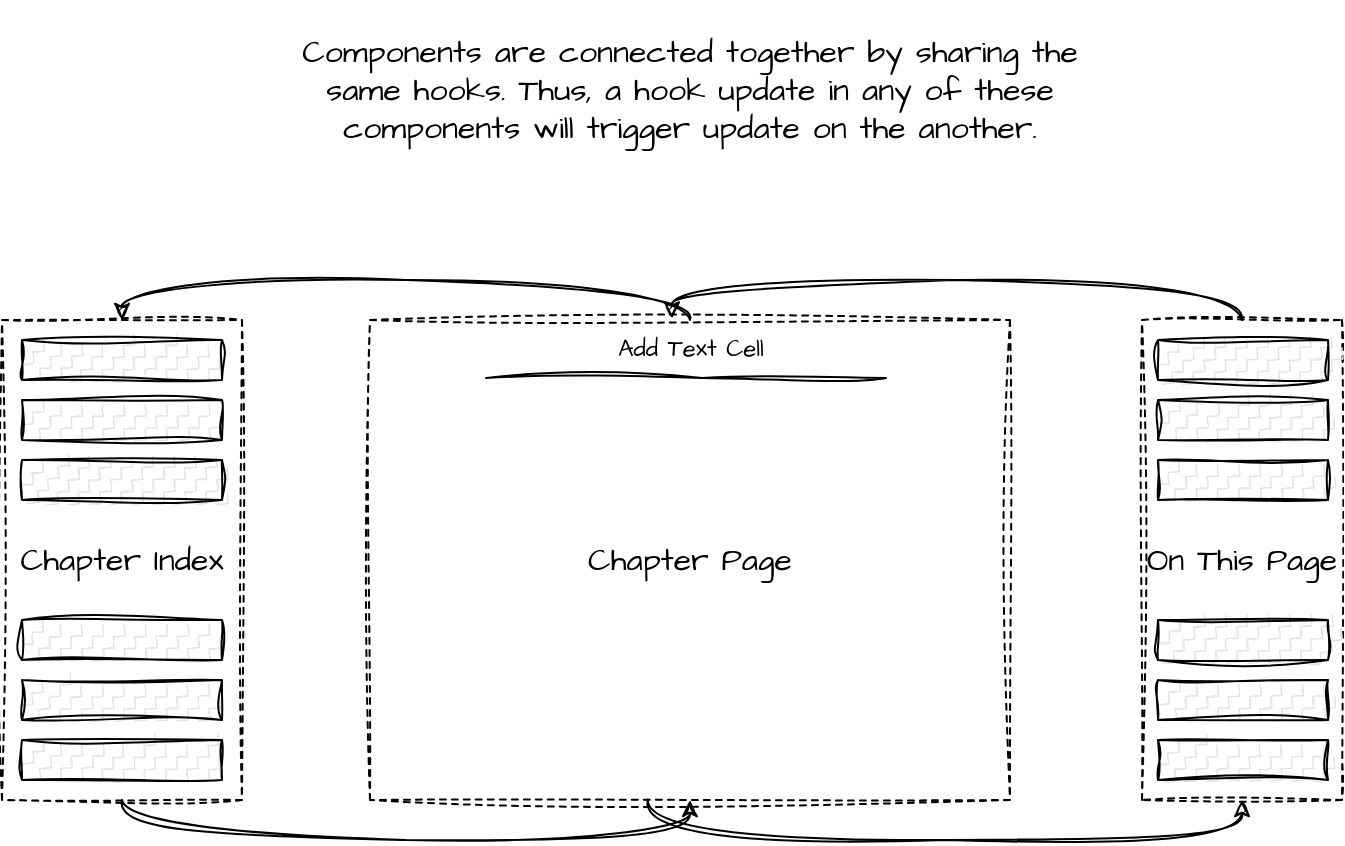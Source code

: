<mxfile version="21.6.1" type="device" pages="3">
  <diagram name="Book" id="mNOesNp9m2HxlZpdBSvS">
    <mxGraphModel dx="909" dy="552" grid="1" gridSize="10" guides="1" tooltips="1" connect="1" arrows="1" fold="1" page="1" pageScale="1" pageWidth="827" pageHeight="1169" math="0" shadow="0">
      <root>
        <mxCell id="0" />
        <mxCell id="1" parent="0" />
        <mxCell id="edm1YXmaaJcZn4ZgtYHZ-7" style="edgeStyle=orthogonalEdgeStyle;orthogonalLoop=1;jettySize=auto;html=1;exitX=0.5;exitY=1;exitDx=0;exitDy=0;entryX=0.5;entryY=1;entryDx=0;entryDy=0;curved=1;sketch=1;curveFitting=1;jiggle=2;rounded=0;fontFamily=Architects Daughter;fontSource=https%3A%2F%2Ffonts.googleapis.com%2Fcss%3Ffamily%3DArchitects%2BDaughter;" parent="1" source="Hc0-UtIX5wwCF7WT8AfO-1" target="Hc0-UtIX5wwCF7WT8AfO-3" edge="1">
          <mxGeometry relative="1" as="geometry" />
        </mxCell>
        <UserObject label="Chapter Index" link="data:page/id,ZhRU6m7lLsBDf3CTKnqZ" id="Hc0-UtIX5wwCF7WT8AfO-1">
          <mxCell style="rounded=0;whiteSpace=wrap;html=1;fillColor=none;dashed=1;fontSize=16;fontFamily=Architects Daughter;sketch=1;curveFitting=1;jiggle=2;fontSource=https%3A%2F%2Ffonts.googleapis.com%2Fcss%3Ffamily%3DArchitects%2BDaughter;" parent="1" vertex="1">
            <mxGeometry x="79" y="535" width="120" height="240" as="geometry" />
          </mxCell>
        </UserObject>
        <mxCell id="edm1YXmaaJcZn4ZgtYHZ-6" style="edgeStyle=orthogonalEdgeStyle;orthogonalLoop=1;jettySize=auto;html=1;exitX=0.5;exitY=0;exitDx=0;exitDy=0;entryX=0.5;entryY=0;entryDx=0;entryDy=0;curved=1;sketch=1;curveFitting=1;jiggle=2;rounded=0;fontFamily=Architects Daughter;fontSource=https%3A%2F%2Ffonts.googleapis.com%2Fcss%3Ffamily%3DArchitects%2BDaughter;" parent="1" source="Hc0-UtIX5wwCF7WT8AfO-3" target="Hc0-UtIX5wwCF7WT8AfO-1" edge="1">
          <mxGeometry relative="1" as="geometry" />
        </mxCell>
        <mxCell id="edm1YXmaaJcZn4ZgtYHZ-8" style="edgeStyle=orthogonalEdgeStyle;orthogonalLoop=1;jettySize=auto;html=1;exitX=0.434;exitY=0.999;exitDx=0;exitDy=0;entryX=0.5;entryY=1;entryDx=0;entryDy=0;curved=1;exitPerimeter=0;sketch=1;curveFitting=1;jiggle=2;rounded=0;fontFamily=Architects Daughter;fontSource=https%3A%2F%2Ffonts.googleapis.com%2Fcss%3Ffamily%3DArchitects%2BDaughter;" parent="1" source="Hc0-UtIX5wwCF7WT8AfO-3" target="Hc0-UtIX5wwCF7WT8AfO-4" edge="1">
          <mxGeometry relative="1" as="geometry" />
        </mxCell>
        <mxCell id="Hc0-UtIX5wwCF7WT8AfO-3" value="Chapter Page" style="rounded=0;whiteSpace=wrap;html=1;fillColor=none;dashed=1;fontSize=16;fontFamily=Architects Daughter;sketch=1;curveFitting=1;jiggle=2;fontSource=https%3A%2F%2Ffonts.googleapis.com%2Fcss%3Ffamily%3DArchitects%2BDaughter;" parent="1" vertex="1">
          <mxGeometry x="263" y="535" width="320" height="240" as="geometry" />
        </mxCell>
        <mxCell id="edm1YXmaaJcZn4ZgtYHZ-3" style="edgeStyle=orthogonalEdgeStyle;orthogonalLoop=1;jettySize=auto;html=1;exitX=0.5;exitY=0;exitDx=0;exitDy=0;entryX=0.472;entryY=-0.003;entryDx=0;entryDy=0;entryPerimeter=0;curved=1;sketch=1;curveFitting=1;jiggle=2;rounded=0;fontFamily=Architects Daughter;fontSource=https%3A%2F%2Ffonts.googleapis.com%2Fcss%3Ffamily%3DArchitects%2BDaughter;" parent="1" source="Hc0-UtIX5wwCF7WT8AfO-4" target="Hc0-UtIX5wwCF7WT8AfO-3" edge="1">
          <mxGeometry relative="1" as="geometry" />
        </mxCell>
        <mxCell id="Hc0-UtIX5wwCF7WT8AfO-4" value="On This Page" style="rounded=0;whiteSpace=wrap;html=1;fillColor=none;dashed=1;fontSize=16;fontFamily=Architects Daughter;sketch=1;curveFitting=1;jiggle=2;fontSource=https%3A%2F%2Ffonts.googleapis.com%2Fcss%3Ffamily%3DArchitects%2BDaughter;" parent="1" vertex="1">
          <mxGeometry x="649" y="535" width="100" height="240" as="geometry" />
        </mxCell>
        <mxCell id="Hc0-UtIX5wwCF7WT8AfO-5" value="" style="rounded=0;whiteSpace=wrap;html=1;fillStyle=zigzag-line;fillColor=#E3E3E3;sketch=1;curveFitting=1;jiggle=2;fontFamily=Architects Daughter;fontSource=https%3A%2F%2Ffonts.googleapis.com%2Fcss%3Ffamily%3DArchitects%2BDaughter;" parent="1" vertex="1">
          <mxGeometry x="89" y="545" width="100" height="20" as="geometry" />
        </mxCell>
        <mxCell id="Hc0-UtIX5wwCF7WT8AfO-6" value="" style="rounded=0;whiteSpace=wrap;html=1;fillStyle=zigzag-line;fillColor=#E3E3E3;sketch=1;curveFitting=1;jiggle=2;fontFamily=Architects Daughter;fontSource=https%3A%2F%2Ffonts.googleapis.com%2Fcss%3Ffamily%3DArchitects%2BDaughter;" parent="1" vertex="1">
          <mxGeometry x="89" y="575" width="100" height="20" as="geometry" />
        </mxCell>
        <mxCell id="Hc0-UtIX5wwCF7WT8AfO-7" value="" style="rounded=0;whiteSpace=wrap;html=1;fillStyle=zigzag-line;fillColor=#E3E3E3;sketch=1;curveFitting=1;jiggle=2;fontFamily=Architects Daughter;fontSource=https%3A%2F%2Ffonts.googleapis.com%2Fcss%3Ffamily%3DArchitects%2BDaughter;" parent="1" vertex="1">
          <mxGeometry x="89" y="605" width="100" height="20" as="geometry" />
        </mxCell>
        <mxCell id="Hc0-UtIX5wwCF7WT8AfO-8" value="" style="rounded=0;whiteSpace=wrap;html=1;fillStyle=zigzag-line;fillColor=#E3E3E3;sketch=1;curveFitting=1;jiggle=2;fontFamily=Architects Daughter;fontSource=https%3A%2F%2Ffonts.googleapis.com%2Fcss%3Ffamily%3DArchitects%2BDaughter;" parent="1" vertex="1">
          <mxGeometry x="89" y="685" width="100" height="20" as="geometry" />
        </mxCell>
        <mxCell id="Hc0-UtIX5wwCF7WT8AfO-9" value="" style="rounded=0;whiteSpace=wrap;html=1;fillStyle=zigzag-line;fillColor=#E3E3E3;sketch=1;curveFitting=1;jiggle=2;fontFamily=Architects Daughter;fontSource=https%3A%2F%2Ffonts.googleapis.com%2Fcss%3Ffamily%3DArchitects%2BDaughter;" parent="1" vertex="1">
          <mxGeometry x="89" y="715" width="100" height="20" as="geometry" />
        </mxCell>
        <mxCell id="Hc0-UtIX5wwCF7WT8AfO-10" value="" style="rounded=0;whiteSpace=wrap;html=1;fillStyle=zigzag-line;fillColor=#E3E3E3;sketch=1;curveFitting=1;jiggle=2;fontFamily=Architects Daughter;fontSource=https%3A%2F%2Ffonts.googleapis.com%2Fcss%3Ffamily%3DArchitects%2BDaughter;" parent="1" vertex="1">
          <mxGeometry x="89" y="745" width="100" height="20" as="geometry" />
        </mxCell>
        <mxCell id="Hc0-UtIX5wwCF7WT8AfO-11" value="" style="rounded=0;whiteSpace=wrap;html=1;fillStyle=zigzag-line;fillColor=#E3E3E3;sketch=1;curveFitting=1;jiggle=2;fontFamily=Architects Daughter;fontSource=https%3A%2F%2Ffonts.googleapis.com%2Fcss%3Ffamily%3DArchitects%2BDaughter;" parent="1" vertex="1">
          <mxGeometry x="657" y="545" width="85" height="20" as="geometry" />
        </mxCell>
        <mxCell id="Hc0-UtIX5wwCF7WT8AfO-12" value="" style="rounded=0;whiteSpace=wrap;html=1;fillStyle=zigzag-line;fillColor=#E3E3E3;sketch=1;curveFitting=1;jiggle=2;fontFamily=Architects Daughter;fontSource=https%3A%2F%2Ffonts.googleapis.com%2Fcss%3Ffamily%3DArchitects%2BDaughter;" parent="1" vertex="1">
          <mxGeometry x="657" y="575" width="85" height="20" as="geometry" />
        </mxCell>
        <mxCell id="Hc0-UtIX5wwCF7WT8AfO-13" value="" style="rounded=0;whiteSpace=wrap;html=1;fillStyle=zigzag-line;fillColor=#E3E3E3;sketch=1;curveFitting=1;jiggle=2;fontFamily=Architects Daughter;fontSource=https%3A%2F%2Ffonts.googleapis.com%2Fcss%3Ffamily%3DArchitects%2BDaughter;" parent="1" vertex="1">
          <mxGeometry x="657" y="605" width="85" height="20" as="geometry" />
        </mxCell>
        <mxCell id="Hc0-UtIX5wwCF7WT8AfO-14" value="" style="rounded=0;whiteSpace=wrap;html=1;fillStyle=zigzag-line;fillColor=#E3E3E3;sketch=1;curveFitting=1;jiggle=2;fontFamily=Architects Daughter;fontSource=https%3A%2F%2Ffonts.googleapis.com%2Fcss%3Ffamily%3DArchitects%2BDaughter;" parent="1" vertex="1">
          <mxGeometry x="657" y="685" width="85" height="20" as="geometry" />
        </mxCell>
        <mxCell id="Hc0-UtIX5wwCF7WT8AfO-15" value="" style="rounded=0;whiteSpace=wrap;html=1;fillStyle=zigzag-line;fillColor=#E3E3E3;sketch=1;curveFitting=1;jiggle=2;fontFamily=Architects Daughter;fontSource=https%3A%2F%2Ffonts.googleapis.com%2Fcss%3Ffamily%3DArchitects%2BDaughter;" parent="1" vertex="1">
          <mxGeometry x="657" y="715" width="85" height="20" as="geometry" />
        </mxCell>
        <mxCell id="Hc0-UtIX5wwCF7WT8AfO-16" value="" style="rounded=0;whiteSpace=wrap;html=1;fillStyle=zigzag-line;fillColor=#E3E3E3;sketch=1;curveFitting=1;jiggle=2;fontFamily=Architects Daughter;fontSource=https%3A%2F%2Ffonts.googleapis.com%2Fcss%3Ffamily%3DArchitects%2BDaughter;" parent="1" vertex="1">
          <mxGeometry x="657" y="745" width="85" height="20" as="geometry" />
        </mxCell>
        <mxCell id="Hc0-UtIX5wwCF7WT8AfO-17" value="" style="endArrow=none;html=1;rounded=0;sketch=1;curveFitting=1;jiggle=2;fontFamily=Architects Daughter;fontSource=https%3A%2F%2Ffonts.googleapis.com%2Fcss%3Ffamily%3DArchitects%2BDaughter;" parent="1" edge="1">
          <mxGeometry width="50" height="50" relative="1" as="geometry">
            <mxPoint x="321" y="564" as="sourcePoint" />
            <mxPoint x="521" y="564" as="targetPoint" />
            <Array as="points">
              <mxPoint x="429" y="564" />
            </Array>
          </mxGeometry>
        </mxCell>
        <mxCell id="Hc0-UtIX5wwCF7WT8AfO-18" value="Add Text Cell" style="text;html=1;strokeColor=none;fillColor=none;align=center;verticalAlign=middle;whiteSpace=wrap;rounded=0;sketch=1;curveFitting=1;jiggle=2;fontFamily=Architects Daughter;fontSource=https%3A%2F%2Ffonts.googleapis.com%2Fcss%3Ffamily%3DArchitects%2BDaughter;" parent="1" vertex="1">
          <mxGeometry x="374.75" y="540" width="96.5" height="20" as="geometry" />
        </mxCell>
        <mxCell id="edm1YXmaaJcZn4ZgtYHZ-9" value="Components are connected together by sharing the same hooks. Thus, a hook update in any of these components will trigger update on the another." style="text;html=1;strokeColor=none;fillColor=none;align=center;verticalAlign=middle;whiteSpace=wrap;rounded=0;fontFamily=Architects Daughter;fontSize=16;sketch=1;curveFitting=1;jiggle=2;fontSource=https%3A%2F%2Ffonts.googleapis.com%2Fcss%3Ffamily%3DArchitects%2BDaughter;" parent="1" vertex="1">
          <mxGeometry x="221" y="375" width="404" height="90" as="geometry" />
        </mxCell>
      </root>
    </mxGraphModel>
  </diagram>
  <diagram id="ZhRU6m7lLsBDf3CTKnqZ" name="Chapter Index">
    <mxGraphModel dx="1736" dy="552" grid="1" gridSize="10" guides="1" tooltips="1" connect="1" arrows="1" fold="1" page="1" pageScale="1" pageWidth="827" pageHeight="1169" math="0" shadow="0">
      <root>
        <mxCell id="0" />
        <mxCell id="1" parent="0" />
        <mxCell id="m4hWZf4lyxqrfkeCmAdm-2" value="" style="rounded=0;whiteSpace=wrap;html=1;fillColor=none;sketch=1;curveFitting=1;jiggle=2;fontFamily=Architects Daughter;fontSource=https%3A%2F%2Ffonts.googleapis.com%2Fcss%3Ffamily%3DArchitects%2BDaughter;" parent="1" vertex="1">
          <mxGeometry x="390" y="533" width="170" height="270" as="geometry" />
        </mxCell>
        <mxCell id="-UicyzvTCblBEDg5Xxpw-1" value="" style="rounded=0;whiteSpace=wrap;html=1;sketch=1;hachureGap=4;jiggle=2;curveFitting=1;fontFamily=Architects Daughter;fontSource=https%3A%2F%2Ffonts.googleapis.com%2Fcss%3Ffamily%3DArchitects%2BDaughter;fontSize=20;" parent="1" vertex="1">
          <mxGeometry x="400" y="563" width="150" height="70" as="geometry" />
        </mxCell>
        <mxCell id="HCYCxyFkeg6Sj1dHAP-m-4" style="edgeStyle=orthogonalEdgeStyle;rounded=0;sketch=1;hachureGap=4;jiggle=2;curveFitting=1;orthogonalLoop=1;jettySize=auto;html=1;exitX=1;exitY=0.5;exitDx=0;exitDy=0;fontFamily=Architects Daughter;fontSource=https%3A%2F%2Ffonts.googleapis.com%2Fcss%3Ffamily%3DArchitects%2BDaughter;fontSize=16;endArrow=none;endFill=0;" parent="1" source="m4hWZf4lyxqrfkeCmAdm-3" edge="1">
          <mxGeometry relative="1" as="geometry">
            <mxPoint x="590" y="723" as="targetPoint" />
          </mxGeometry>
        </mxCell>
        <mxCell id="m4hWZf4lyxqrfkeCmAdm-3" value="Active" style="rounded=0;whiteSpace=wrap;html=1;fontFamily=Architects Daughter;sketch=1;curveFitting=1;jiggle=2;fontSource=https%3A%2F%2Ffonts.googleapis.com%2Fcss%3Ffamily%3DArchitects%2BDaughter;" parent="1" vertex="1">
          <mxGeometry x="411.5" y="713" width="128" height="20" as="geometry" />
        </mxCell>
        <mxCell id="m4hWZf4lyxqrfkeCmAdm-4" value="Search Box" style="rounded=0;whiteSpace=wrap;html=1;fontFamily=Architects Daughter;fillColor=none;dashed=1;sketch=1;curveFitting=1;jiggle=2;fontSource=https%3A%2F%2Ffonts.googleapis.com%2Fcss%3Ffamily%3DArchitects%2BDaughter;" parent="1" vertex="1">
          <mxGeometry x="410" y="588" width="91" height="20" as="geometry" />
        </mxCell>
        <mxCell id="m4hWZf4lyxqrfkeCmAdm-10" value="" style="rounded=0;whiteSpace=wrap;html=1;fontFamily=Architects Daughter;fillColor=none;dashed=1;sketch=1;curveFitting=1;jiggle=2;fontSource=https%3A%2F%2Ffonts.googleapis.com%2Fcss%3Ffamily%3DArchitects%2BDaughter;" parent="1" vertex="1">
          <mxGeometry x="411" y="743" width="128" height="20" as="geometry" />
        </mxCell>
        <mxCell id="m4hWZf4lyxqrfkeCmAdm-11" value="" style="rounded=0;whiteSpace=wrap;html=1;fontFamily=Architects Daughter;fillColor=none;dashed=1;sketch=1;curveFitting=1;jiggle=2;fontSource=https%3A%2F%2Ffonts.googleapis.com%2Fcss%3Ffamily%3DArchitects%2BDaughter;" parent="1" vertex="1">
          <mxGeometry x="411" y="773" width="128" height="20" as="geometry" />
        </mxCell>
        <mxCell id="m4hWZf4lyxqrfkeCmAdm-12" value="Chapter Index" style="text;html=1;strokeColor=none;fillColor=none;align=center;verticalAlign=middle;whiteSpace=wrap;rounded=0;fontFamily=Architects Daughter;fontSize=16;sketch=1;curveFitting=1;jiggle=2;fontSource=https%3A%2F%2Ffonts.googleapis.com%2Fcss%3Ffamily%3DArchitects%2BDaughter;" parent="1" vertex="1">
          <mxGeometry x="404" y="493" width="140" height="30" as="geometry" />
        </mxCell>
        <mxCell id="m4hWZf4lyxqrfkeCmAdm-14" value="" style="curved=1;endArrow=none;html=1;rounded=0;exitX=0.5;exitY=1;exitDx=0;exitDy=0;entryX=0.5;entryY=0;entryDx=0;entryDy=0;endFill=0;dashed=1;sketch=1;curveFitting=1;jiggle=2;fontFamily=Architects Daughter;fontSource=https%3A%2F%2Ffonts.googleapis.com%2Fcss%3Ffamily%3DArchitects%2BDaughter;" parent="1" target="m4hWZf4lyxqrfkeCmAdm-12" edge="1">
          <mxGeometry width="50" height="50" relative="1" as="geometry">
            <mxPoint x="475.0" y="383" as="sourcePoint" />
            <mxPoint x="450" y="463" as="targetPoint" />
            <Array as="points">
              <mxPoint x="450" y="413" />
              <mxPoint x="500" y="463" />
            </Array>
          </mxGeometry>
        </mxCell>
        <mxCell id="hIk_uCt48JsjLmLtcC-d-1" value="" style="endArrow=none;dashed=1;html=1;dashPattern=1 3;strokeWidth=2;rounded=0;sketch=1;curveFitting=1;jiggle=2;fontFamily=Architects Daughter;fontSource=https%3A%2F%2Ffonts.googleapis.com%2Fcss%3Ffamily%3DArchitects%2BDaughter;" parent="1" edge="1">
          <mxGeometry width="50" height="50" relative="1" as="geometry">
            <mxPoint x="474" y="698" as="sourcePoint" />
            <mxPoint x="474" y="638" as="targetPoint" />
          </mxGeometry>
        </mxCell>
        <mxCell id="-UicyzvTCblBEDg5Xxpw-2" value="Chapter Index Action Container" style="text;html=1;strokeColor=none;fillColor=none;align=center;verticalAlign=middle;whiteSpace=wrap;rounded=0;fontSize=10;fontFamily=Architects Daughter;fontColor=default;fontSource=https%3A%2F%2Ffonts.googleapis.com%2Fcss%3Ffamily%3DArchitects%2BDaughter;" parent="1" vertex="1">
          <mxGeometry x="400" y="539" width="151" height="20" as="geometry" />
        </mxCell>
        <mxCell id="SzFFTOVX5xdeFDmNmsu2-3" style="edgeStyle=orthogonalEdgeStyle;sketch=1;hachureGap=4;jiggle=2;curveFitting=1;orthogonalLoop=1;jettySize=auto;html=1;exitX=1;exitY=0.5;exitDx=0;exitDy=0;entryX=0;entryY=0.5;entryDx=0;entryDy=0;fontFamily=Helvetica;fontSource=https%3A%2F%2Ffonts.googleapis.com%2Fcss%3Ffamily%3DArchitects%2BDaughter;fontSize=12;fontColor=default;curved=1;" parent="1" source="SzFFTOVX5xdeFDmNmsu2-1" target="SzFFTOVX5xdeFDmNmsu2-2" edge="1">
          <mxGeometry relative="1" as="geometry" />
        </mxCell>
        <mxCell id="SzFFTOVX5xdeFDmNmsu2-1" value="Add" style="ellipse;whiteSpace=wrap;html=1;aspect=fixed;rounded=0;sketch=1;jiggle=2;curveFitting=1;strokeColor=default;fontFamily=Architects Daughter;fontSize=10;fontColor=default;fillColor=none;fontSource=https%3A%2F%2Ffonts.googleapis.com%2Fcss%3Ffamily%3DArchitects%2BDaughter;" parent="1" vertex="1">
          <mxGeometry x="509.5" y="583" width="30" height="30" as="geometry" />
        </mxCell>
        <mxCell id="kSbtv1_9pX42vQMSaDyT-1" style="edgeStyle=orthogonalEdgeStyle;rounded=0;sketch=1;hachureGap=4;jiggle=2;curveFitting=1;orthogonalLoop=1;jettySize=auto;html=1;exitX=1;exitY=0.5;exitDx=0;exitDy=0;fontFamily=Helvetica;fontSource=https%3A%2F%2Ffonts.googleapis.com%2Fcss%3Ffamily%3DArchitects%2BDaughter;fontSize=12;fontColor=default;" parent="1" source="SzFFTOVX5xdeFDmNmsu2-2" edge="1">
          <mxGeometry relative="1" as="geometry">
            <mxPoint x="781" y="598" as="targetPoint" />
          </mxGeometry>
        </mxCell>
        <mxCell id="SzFFTOVX5xdeFDmNmsu2-2" value="&lt;font face=&quot;Architects Daughter&quot;&gt;Click&lt;/font&gt;" style="rhombus;whiteSpace=wrap;html=1;rounded=0;sketch=1;jiggle=2;curveFitting=1;strokeColor=default;fontFamily=Helvetica;fontSize=12;fontColor=default;fillColor=none;" parent="1" vertex="1">
          <mxGeometry x="591" y="578" width="40" height="40" as="geometry" />
        </mxCell>
        <mxCell id="kSbtv1_9pX42vQMSaDyT-2" value="Dispatch add chapter event" style="text;html=1;strokeColor=none;fillColor=none;align=center;verticalAlign=middle;whiteSpace=wrap;rounded=0;fontFamily=Architects Daughter;fontSize=10;sketch=1;curveFitting=1;jiggle=2;fontSource=https%3A%2F%2Ffonts.googleapis.com%2Fcss%3Ffamily%3DArchitects%2BDaughter;" parent="1" vertex="1">
          <mxGeometry x="631" y="578" width="140" height="20" as="geometry" />
        </mxCell>
        <mxCell id="kSbtv1_9pX42vQMSaDyT-7" value="Re-sync database" style="shape=step;perimeter=stepPerimeter;fixedSize=1;points=[];whiteSpace=wrap;html=1;rounded=0;sketch=1;jiggle=2;curveFitting=1;strokeColor=default;fontFamily=Architects Daughter;fontSize=12;fontColor=default;fillColor=none;fontSource=https%3A%2F%2Ffonts.googleapis.com%2Fcss%3Ffamily%3DArchitects%2BDaughter;align=center;spacingLeft=2;" parent="1" vertex="1">
          <mxGeometry x="991" y="580" width="140" height="33" as="geometry" />
        </mxCell>
        <mxCell id="kSbtv1_9pX42vQMSaDyT-6" value="Collect data" style="shape=step;perimeter=stepPerimeter;fixedSize=1;points=[];whiteSpace=wrap;html=1;rounded=0;sketch=1;jiggle=2;curveFitting=1;strokeColor=default;fontFamily=Architects Daughter;fontSize=12;fontColor=default;fillColor=none;fontSource=https%3A%2F%2Ffonts.googleapis.com%2Fcss%3Ffamily%3DArchitects%2BDaughter;" parent="1" vertex="1">
          <mxGeometry x="881" y="580" width="120" height="33" as="geometry" />
        </mxCell>
        <mxCell id="kSbtv1_9pX42vQMSaDyT-5" value="Render input" style="shape=step;perimeter=stepPerimeter;fixedSize=1;points=[];whiteSpace=wrap;html=1;rounded=0;sketch=1;jiggle=2;curveFitting=1;strokeColor=default;fontFamily=Architects Daughter;fontSize=12;fontColor=default;fillColor=none;fontSource=https%3A%2F%2Ffonts.googleapis.com%2Fcss%3Ffamily%3DArchitects%2BDaughter;" parent="1" vertex="1">
          <mxGeometry x="771" y="578" width="119" height="37" as="geometry" />
        </mxCell>
        <mxCell id="kSbtv1_9pX42vQMSaDyT-9" style="edgeStyle=orthogonalEdgeStyle;sketch=1;hachureGap=4;jiggle=2;curveFitting=1;orthogonalLoop=1;jettySize=auto;html=1;entryX=0.5;entryY=1;entryDx=0;entryDy=0;fontFamily=Helvetica;fontSource=https%3A%2F%2Ffonts.googleapis.com%2Fcss%3Ffamily%3DArchitects%2BDaughter;fontSize=12;fontColor=default;curved=1;exitX=1.003;exitY=0.544;exitDx=0;exitDy=0;exitPerimeter=0;" parent="1" source="kSbtv1_9pX42vQMSaDyT-8" target="m4hWZf4lyxqrfkeCmAdm-2" edge="1">
          <mxGeometry relative="1" as="geometry">
            <Array as="points">
              <mxPoint x="1285" y="601" />
              <mxPoint x="1285" y="823" />
              <mxPoint x="475" y="823" />
            </Array>
          </mxGeometry>
        </mxCell>
        <mxCell id="kSbtv1_9pX42vQMSaDyT-8" value="Update render" style="shape=step;perimeter=stepPerimeter;fixedSize=1;points=[];whiteSpace=wrap;html=1;rounded=0;sketch=1;jiggle=2;curveFitting=1;strokeColor=default;fontFamily=Architects Daughter;fontSize=12;fontColor=default;fillColor=none;fontSource=https%3A%2F%2Ffonts.googleapis.com%2Fcss%3Ffamily%3DArchitects%2BDaughter;" parent="1" vertex="1">
          <mxGeometry x="1121" y="580" width="124" height="33" as="geometry" />
        </mxCell>
        <mxCell id="HCYCxyFkeg6Sj1dHAP-m-10" style="edgeStyle=orthogonalEdgeStyle;sketch=1;hachureGap=4;jiggle=2;curveFitting=1;orthogonalLoop=1;jettySize=auto;html=1;exitX=0;exitY=0.5;exitDx=0;exitDy=0;fontFamily=Architects Daughter;fontSource=https%3A%2F%2Ffonts.googleapis.com%2Fcss%3Ffamily%3DArchitects%2BDaughter;fontSize=16;curved=1;" parent="1" source="HCYCxyFkeg6Sj1dHAP-m-2" edge="1">
          <mxGeometry relative="1" as="geometry">
            <mxPoint x="170" y="723" as="targetPoint" />
          </mxGeometry>
        </mxCell>
        <mxCell id="HCYCxyFkeg6Sj1dHAP-m-2" value="&lt;font face=&quot;Architects Daughter&quot;&gt;Click&lt;/font&gt;" style="rhombus;whiteSpace=wrap;html=1;rounded=0;sketch=1;jiggle=2;curveFitting=1;strokeColor=default;fontFamily=Helvetica;fontSize=12;fontColor=default;fillColor=none;" parent="1" vertex="1">
          <mxGeometry x="290" y="703" width="40" height="40" as="geometry" />
        </mxCell>
        <mxCell id="HCYCxyFkeg6Sj1dHAP-m-5" value="" style="endArrow=classic;html=1;rounded=0;sketch=1;hachureGap=4;jiggle=2;curveFitting=1;fontFamily=Architects Daughter;fontSource=https%3A%2F%2Ffonts.googleapis.com%2Fcss%3Ffamily%3DArchitects%2BDaughter;fontSize=16;" parent="1" edge="1">
          <mxGeometry relative="1" as="geometry">
            <mxPoint x="410" y="722.5" as="sourcePoint" />
            <mxPoint x="330" y="723" as="targetPoint" />
          </mxGeometry>
        </mxCell>
        <mxCell id="HCYCxyFkeg6Sj1dHAP-m-6" value="" style="shape=message;html=1;outlineConnect=0;sketch=1;hachureGap=4;jiggle=2;curveFitting=1;fontFamily=Architects Daughter;fontSource=https%3A%2F%2Ffonts.googleapis.com%2Fcss%3Ffamily%3DArchitects%2BDaughter;fontSize=20;" parent="HCYCxyFkeg6Sj1dHAP-m-5" vertex="1">
          <mxGeometry width="20" height="14" relative="1" as="geometry">
            <mxPoint x="-10" y="-7" as="offset" />
          </mxGeometry>
        </mxCell>
        <mxCell id="HCYCxyFkeg6Sj1dHAP-m-8" value="" style="shape=curlyBracket;whiteSpace=wrap;html=1;rounded=1;labelPosition=left;verticalLabelPosition=middle;align=right;verticalAlign=middle;sketch=1;hachureGap=4;jiggle=2;curveFitting=1;fontFamily=Architects Daughter;fontSource=https%3A%2F%2Ffonts.googleapis.com%2Fcss%3Ffamily%3DArchitects%2BDaughter;fontSize=20;size=0.5;" parent="1" vertex="1">
          <mxGeometry x="591" y="681" width="20" height="84" as="geometry" />
        </mxCell>
        <mxCell id="HCYCxyFkeg6Sj1dHAP-m-9" value="&lt;ul style=&quot;font-size: 12px;&quot;&gt;&lt;li&gt;Document Id&lt;/li&gt;&lt;li&gt;Document Data {position, name, data}&lt;/li&gt;&lt;/ul&gt;" style="text;strokeColor=none;fillColor=none;html=1;whiteSpace=wrap;verticalAlign=middle;overflow=hidden;fontSize=20;fontFamily=Architects Daughter;spacing=0;spacingLeft=-12;" parent="1" vertex="1">
          <mxGeometry x="608" y="690.75" width="182" height="62.5" as="geometry" />
        </mxCell>
        <mxCell id="HCYCxyFkeg6Sj1dHAP-m-11" value="Render Editable Page" style="text;html=1;strokeColor=none;fillColor=none;align=center;verticalAlign=middle;whiteSpace=wrap;rounded=0;fontFamily=Architects Daughter;fontSize=10;sketch=1;curveFitting=1;jiggle=2;fontSource=https%3A%2F%2Ffonts.googleapis.com%2Fcss%3Ffamily%3DArchitects%2BDaughter;" parent="1" vertex="1">
          <mxGeometry x="180" y="703" width="110" height="20" as="geometry" />
        </mxCell>
        <mxCell id="n6OOjprFOv-nzr50_ck3-1" value="Chapter Page" style="rounded=0;whiteSpace=wrap;html=1;fillColor=none;dashed=1;fontSize=16;fontFamily=Architects Daughter;sketch=1;curveFitting=1;jiggle=2;fontSource=https%3A%2F%2Ffonts.googleapis.com%2Fcss%3Ffamily%3DArchitects%2BDaughter;" parent="1" vertex="1">
          <mxGeometry x="-150" y="603" width="320" height="240" as="geometry" />
        </mxCell>
        <mxCell id="n6OOjprFOv-nzr50_ck3-2" value="Add Text Cell" style="text;html=1;strokeColor=none;fillColor=none;align=center;verticalAlign=middle;whiteSpace=wrap;rounded=0;sketch=1;curveFitting=1;jiggle=2;fontFamily=Architects Daughter;fontSource=https%3A%2F%2Ffonts.googleapis.com%2Fcss%3Ffamily%3DArchitects%2BDaughter;" parent="1" vertex="1">
          <mxGeometry x="-38.25" y="608" width="96.5" height="20" as="geometry" />
        </mxCell>
        <mxCell id="n6OOjprFOv-nzr50_ck3-3" value="" style="endArrow=none;html=1;rounded=0;sketch=1;curveFitting=1;jiggle=2;fontFamily=Architects Daughter;fontSource=https%3A%2F%2Ffonts.googleapis.com%2Fcss%3Ffamily%3DArchitects%2BDaughter;" parent="1" edge="1">
          <mxGeometry width="50" height="50" relative="1" as="geometry">
            <mxPoint x="-92" y="632" as="sourcePoint" />
            <mxPoint x="108" y="632" as="targetPoint" />
            <Array as="points">
              <mxPoint x="16" y="632" />
            </Array>
          </mxGeometry>
        </mxCell>
      </root>
    </mxGraphModel>
  </diagram>
  <diagram id="-IsNVKST5o-sNcCvrxnf" name="Chapter Page">
    <mxGraphModel dx="909" dy="552" grid="1" gridSize="10" guides="1" tooltips="1" connect="1" arrows="1" fold="1" page="1" pageScale="1" pageWidth="827" pageHeight="1169" background="none" math="0" shadow="0">
      <root>
        <mxCell id="0" />
        <mxCell id="1" parent="0" />
        <mxCell id="8nHMEXZ3QVQa5fkCsR4A-9" style="edgeStyle=orthogonalEdgeStyle;rounded=0;orthogonalLoop=1;jettySize=auto;html=1;exitX=0.5;exitY=1;exitDx=0;exitDy=0;entryX=0.5;entryY=0;entryDx=0;entryDy=0;sketch=1;curveFitting=1;jiggle=2;fontFamily=Architects Daughter;fontSource=https%3A%2F%2Ffonts.googleapis.com%2Fcss%3Ffamily%3DArchitects%2BDaughter;" parent="1" target="8nHMEXZ3QVQa5fkCsR4A-3" edge="1">
          <mxGeometry relative="1" as="geometry">
            <mxPoint x="443" y="496" as="sourcePoint" />
          </mxGeometry>
        </mxCell>
        <mxCell id="8nHMEXZ3QVQa5fkCsR4A-25" style="edgeStyle=orthogonalEdgeStyle;rounded=0;orthogonalLoop=1;jettySize=auto;html=1;exitX=0.5;exitY=1;exitDx=0;exitDy=0;sketch=1;curveFitting=1;jiggle=2;fontFamily=Architects Daughter;fontSource=https%3A%2F%2Ffonts.googleapis.com%2Fcss%3Ffamily%3DArchitects%2BDaughter;" parent="1" source="8nHMEXZ3QVQa5fkCsR4A-2" target="8nHMEXZ3QVQa5fkCsR4A-20" edge="1">
          <mxGeometry relative="1" as="geometry" />
        </mxCell>
        <mxCell id="8nHMEXZ3QVQa5fkCsR4A-2" value="Add Text Cell" style="rounded=1;whiteSpace=wrap;html=1;fontFamily=Architects Daughter;sketch=1;curveFitting=1;jiggle=2;fontSource=https%3A%2F%2Ffonts.googleapis.com%2Fcss%3Ffamily%3DArchitects%2BDaughter;" parent="1" vertex="1">
          <mxGeometry x="219" y="606" width="120" height="30" as="geometry" />
        </mxCell>
        <mxCell id="8nHMEXZ3QVQa5fkCsR4A-5" style="edgeStyle=orthogonalEdgeStyle;orthogonalLoop=1;jettySize=auto;html=1;exitX=0;exitY=0.5;exitDx=0;exitDy=0;entryX=0.438;entryY=0.012;entryDx=0;entryDy=0;entryPerimeter=0;curved=1;sketch=1;curveFitting=1;jiggle=2;fontFamily=Architects Daughter;fontSource=https%3A%2F%2Ffonts.googleapis.com%2Fcss%3Ffamily%3DArchitects%2BDaughter;" parent="1" source="8nHMEXZ3QVQa5fkCsR4A-3" target="8nHMEXZ3QVQa5fkCsR4A-2" edge="1">
          <mxGeometry relative="1" as="geometry" />
        </mxCell>
        <mxCell id="8nHMEXZ3QVQa5fkCsR4A-6" style="edgeStyle=orthogonalEdgeStyle;orthogonalLoop=1;jettySize=auto;html=1;exitX=1;exitY=0.5;exitDx=0;exitDy=0;entryX=0.5;entryY=0;entryDx=0;entryDy=0;curved=1;sketch=1;curveFitting=1;jiggle=2;fontFamily=Architects Daughter;fontSource=https%3A%2F%2Ffonts.googleapis.com%2Fcss%3Ffamily%3DArchitects%2BDaughter;" parent="1" source="8nHMEXZ3QVQa5fkCsR4A-3" target="8nHMEXZ3QVQa5fkCsR4A-4" edge="1">
          <mxGeometry relative="1" as="geometry" />
        </mxCell>
        <mxCell id="8nHMEXZ3QVQa5fkCsR4A-3" value="Is Content available?" style="rhombus;whiteSpace=wrap;html=1;fontSize=8;fontFamily=Architects Daughter;sketch=1;curveFitting=1;jiggle=2;fontSource=https%3A%2F%2Ffonts.googleapis.com%2Fcss%3Ffamily%3DArchitects%2BDaughter;" parent="1" vertex="1">
          <mxGeometry x="403" y="536" width="80" height="80" as="geometry" />
        </mxCell>
        <mxCell id="8nHMEXZ3QVQa5fkCsR4A-17" style="edgeStyle=orthogonalEdgeStyle;rounded=0;orthogonalLoop=1;jettySize=auto;html=1;exitX=0.5;exitY=1;exitDx=0;exitDy=0;entryX=0.5;entryY=0;entryDx=0;entryDy=0;sketch=1;curveFitting=1;jiggle=2;fontFamily=Architects Daughter;fontSource=https%3A%2F%2Ffonts.googleapis.com%2Fcss%3Ffamily%3DArchitects%2BDaughter;" parent="1" source="8nHMEXZ3QVQa5fkCsR4A-4" target="8nHMEXZ3QVQa5fkCsR4A-10" edge="1">
          <mxGeometry relative="1" as="geometry" />
        </mxCell>
        <mxCell id="8nHMEXZ3QVQa5fkCsR4A-4" value="Page Component" style="rounded=1;whiteSpace=wrap;html=1;sketch=1;curveFitting=1;jiggle=2;fontFamily=Architects Daughter;fontSource=https%3A%2F%2Ffonts.googleapis.com%2Fcss%3Ffamily%3DArchitects%2BDaughter;" parent="1" vertex="1">
          <mxGeometry x="549" y="606" width="120" height="30" as="geometry" />
        </mxCell>
        <mxCell id="8nHMEXZ3QVQa5fkCsR4A-7" value="No" style="text;html=1;strokeColor=none;fillColor=none;align=center;verticalAlign=middle;whiteSpace=wrap;rounded=0;sketch=1;curveFitting=1;jiggle=2;fontFamily=Architects Daughter;fontSource=https%3A%2F%2Ffonts.googleapis.com%2Fcss%3Ffamily%3DArchitects%2BDaughter;" parent="1" vertex="1">
          <mxGeometry x="309" y="546" width="60" height="30" as="geometry" />
        </mxCell>
        <mxCell id="8nHMEXZ3QVQa5fkCsR4A-8" value="Yes" style="text;html=1;strokeColor=none;fillColor=none;align=center;verticalAlign=middle;whiteSpace=wrap;rounded=0;sketch=1;curveFitting=1;jiggle=2;fontFamily=Architects Daughter;fontSource=https%3A%2F%2Ffonts.googleapis.com%2Fcss%3Ffamily%3DArchitects%2BDaughter;" parent="1" vertex="1">
          <mxGeometry x="519" y="546" width="60" height="30" as="geometry" />
        </mxCell>
        <mxCell id="8nHMEXZ3QVQa5fkCsR4A-13" style="edgeStyle=orthogonalEdgeStyle;orthogonalLoop=1;jettySize=auto;html=1;exitX=0;exitY=0.5;exitDx=0;exitDy=0;entryX=0.5;entryY=0;entryDx=0;entryDy=0;curved=1;sketch=1;curveFitting=1;jiggle=2;fontFamily=Architects Daughter;fontSource=https%3A%2F%2Ffonts.googleapis.com%2Fcss%3Ffamily%3DArchitects%2BDaughter;" parent="1" source="8nHMEXZ3QVQa5fkCsR4A-10" target="8nHMEXZ3QVQa5fkCsR4A-11" edge="1">
          <mxGeometry relative="1" as="geometry" />
        </mxCell>
        <mxCell id="8nHMEXZ3QVQa5fkCsR4A-14" style="edgeStyle=orthogonalEdgeStyle;orthogonalLoop=1;jettySize=auto;html=1;exitX=1;exitY=0.5;exitDx=0;exitDy=0;entryX=0.5;entryY=0;entryDx=0;entryDy=0;curved=1;sketch=1;curveFitting=1;jiggle=2;fontFamily=Architects Daughter;fontSource=https%3A%2F%2Ffonts.googleapis.com%2Fcss%3Ffamily%3DArchitects%2BDaughter;" parent="1" source="8nHMEXZ3QVQa5fkCsR4A-10" target="8nHMEXZ3QVQa5fkCsR4A-12" edge="1">
          <mxGeometry relative="1" as="geometry" />
        </mxCell>
        <mxCell id="8nHMEXZ3QVQa5fkCsR4A-10" value="Check current user role?" style="rhombus;whiteSpace=wrap;html=1;fontSize=8;fontFamily=Architects Daughter;sketch=1;curveFitting=1;jiggle=2;fontSource=https%3A%2F%2Ffonts.googleapis.com%2Fcss%3Ffamily%3DArchitects%2BDaughter;" parent="1" vertex="1">
          <mxGeometry x="569" y="686" width="80" height="80" as="geometry" />
        </mxCell>
        <mxCell id="XpMB2z_46QOGS_xygxg9-10" style="edgeStyle=orthogonalEdgeStyle;sketch=1;hachureGap=4;jiggle=2;curveFitting=1;orthogonalLoop=1;jettySize=auto;html=1;exitX=0.5;exitY=1;exitDx=0;exitDy=0;entryX=0.5;entryY=0;entryDx=0;entryDy=0;fontFamily=Architects Daughter;fontSource=https%3A%2F%2Ffonts.googleapis.com%2Fcss%3Ffamily%3DArchitects%2BDaughter;fontSize=16;curved=1;" edge="1" parent="1" source="8nHMEXZ3QVQa5fkCsR4A-11" target="XpMB2z_46QOGS_xygxg9-7">
          <mxGeometry relative="1" as="geometry" />
        </mxCell>
        <mxCell id="8nHMEXZ3QVQa5fkCsR4A-11" value="Can Read/Write" style="rounded=1;whiteSpace=wrap;html=1;fontFamily=Architects Daughter;sketch=1;curveFitting=1;jiggle=2;fontSource=https%3A%2F%2Ffonts.googleapis.com%2Fcss%3Ffamily%3DArchitects%2BDaughter;" parent="1" vertex="1">
          <mxGeometry x="429" y="766" width="120" height="30" as="geometry" />
        </mxCell>
        <mxCell id="8nHMEXZ3QVQa5fkCsR4A-12" value="Can Read" style="rounded=1;whiteSpace=wrap;html=1;fontFamily=Architects Daughter;sketch=1;curveFitting=1;jiggle=2;fontSource=https%3A%2F%2Ffonts.googleapis.com%2Fcss%3Ffamily%3DArchitects%2BDaughter;" parent="1" vertex="1">
          <mxGeometry x="669" y="766" width="120" height="30" as="geometry" />
        </mxCell>
        <mxCell id="8nHMEXZ3QVQa5fkCsR4A-15" value="Editor" style="text;html=1;strokeColor=none;fillColor=none;align=center;verticalAlign=middle;whiteSpace=wrap;rounded=0;sketch=1;curveFitting=1;jiggle=2;fontFamily=Architects Daughter;fontSource=https%3A%2F%2Ffonts.googleapis.com%2Fcss%3Ffamily%3DArchitects%2BDaughter;" parent="1" vertex="1">
          <mxGeometry x="489" y="696" width="60" height="30" as="geometry" />
        </mxCell>
        <mxCell id="8nHMEXZ3QVQa5fkCsR4A-16" value="Reader" style="text;html=1;strokeColor=none;fillColor=none;align=center;verticalAlign=middle;whiteSpace=wrap;rounded=0;sketch=1;curveFitting=1;jiggle=2;fontFamily=Architects Daughter;fontSource=https%3A%2F%2Ffonts.googleapis.com%2Fcss%3Ffamily%3DArchitects%2BDaughter;" parent="1" vertex="1">
          <mxGeometry x="669" y="696" width="60" height="30" as="geometry" />
        </mxCell>
        <mxCell id="8nHMEXZ3QVQa5fkCsR4A-18" style="edgeStyle=orthogonalEdgeStyle;orthogonalLoop=1;jettySize=auto;html=1;exitX=0;exitY=0.5;exitDx=0;exitDy=0;entryX=0.5;entryY=0;entryDx=0;entryDy=0;curved=1;sketch=1;curveFitting=1;jiggle=2;fontFamily=Architects Daughter;fontSource=https%3A%2F%2Ffonts.googleapis.com%2Fcss%3Ffamily%3DArchitects%2BDaughter;" parent="1" source="8nHMEXZ3QVQa5fkCsR4A-20" target="8nHMEXZ3QVQa5fkCsR4A-21" edge="1">
          <mxGeometry relative="1" as="geometry" />
        </mxCell>
        <mxCell id="8nHMEXZ3QVQa5fkCsR4A-19" style="edgeStyle=orthogonalEdgeStyle;orthogonalLoop=1;jettySize=auto;html=1;exitX=1;exitY=0.5;exitDx=0;exitDy=0;entryX=0.5;entryY=0;entryDx=0;entryDy=0;curved=1;sketch=1;curveFitting=1;jiggle=2;fontFamily=Architects Daughter;fontSource=https%3A%2F%2Ffonts.googleapis.com%2Fcss%3Ffamily%3DArchitects%2BDaughter;" parent="1" source="8nHMEXZ3QVQa5fkCsR4A-20" target="8nHMEXZ3QVQa5fkCsR4A-22" edge="1">
          <mxGeometry relative="1" as="geometry" />
        </mxCell>
        <mxCell id="8nHMEXZ3QVQa5fkCsR4A-20" value="Check current user role?" style="rhombus;whiteSpace=wrap;html=1;fontSize=8;fontFamily=Architects Daughter;sketch=1;curveFitting=1;jiggle=2;fontSource=https%3A%2F%2Ffonts.googleapis.com%2Fcss%3Ffamily%3DArchitects%2BDaughter;" parent="1" vertex="1">
          <mxGeometry x="239" y="756" width="80" height="80" as="geometry" />
        </mxCell>
        <mxCell id="8nHMEXZ3QVQa5fkCsR4A-21" value="Can Add/Delete" style="rounded=1;whiteSpace=wrap;html=1;fontFamily=Architects Daughter;sketch=1;curveFitting=1;jiggle=2;fontSource=https%3A%2F%2Ffonts.googleapis.com%2Fcss%3Ffamily%3DArchitects%2BDaughter;" parent="1" vertex="1">
          <mxGeometry x="99" y="836" width="120" height="30" as="geometry" />
        </mxCell>
        <mxCell id="8nHMEXZ3QVQa5fkCsR4A-22" value="Can Read" style="rounded=1;whiteSpace=wrap;html=1;fontFamily=Architects Daughter;sketch=1;curveFitting=1;jiggle=2;fontSource=https%3A%2F%2Ffonts.googleapis.com%2Fcss%3Ffamily%3DArchitects%2BDaughter;" parent="1" vertex="1">
          <mxGeometry x="339" y="836" width="120" height="30" as="geometry" />
        </mxCell>
        <mxCell id="8nHMEXZ3QVQa5fkCsR4A-23" value="Editor" style="text;html=1;strokeColor=none;fillColor=none;align=center;verticalAlign=middle;whiteSpace=wrap;rounded=0;sketch=1;curveFitting=1;jiggle=2;fontFamily=Architects Daughter;fontSource=https%3A%2F%2Ffonts.googleapis.com%2Fcss%3Ffamily%3DArchitects%2BDaughter;" parent="1" vertex="1">
          <mxGeometry x="159" y="766" width="60" height="30" as="geometry" />
        </mxCell>
        <mxCell id="8nHMEXZ3QVQa5fkCsR4A-24" value="Reader" style="text;html=1;strokeColor=none;fillColor=none;align=center;verticalAlign=middle;whiteSpace=wrap;rounded=0;sketch=1;curveFitting=1;jiggle=2;fontFamily=Architects Daughter;fontSource=https%3A%2F%2Ffonts.googleapis.com%2Fcss%3Ffamily%3DArchitects%2BDaughter;" parent="1" vertex="1">
          <mxGeometry x="339" y="766" width="60" height="30" as="geometry" />
        </mxCell>
        <mxCell id="8nHMEXZ3QVQa5fkCsR4A-26" value="&quot;Add Text Cell&quot; and the &quot;Text Cell&quot; cannot be present at the same time so, once &quot;Add Text Cell&quot; is clicked we render a Text Cell and delete &quot;Add Text Cell&quot; from the page" style="text;html=1;strokeColor=none;fillColor=none;align=center;verticalAlign=middle;whiteSpace=wrap;rounded=0;fontFamily=Architects Daughter;fontSize=12;sketch=1;curveFitting=1;jiggle=2;fontSource=https%3A%2F%2Ffonts.googleapis.com%2Fcss%3Ffamily%3DArchitects%2BDaughter;" parent="1" vertex="1">
          <mxGeometry x="39" y="513" width="225" height="90" as="geometry" />
        </mxCell>
        <mxCell id="XpMB2z_46QOGS_xygxg9-1" value="Chapter Page" style="rounded=0;whiteSpace=wrap;html=1;fillColor=none;dashed=1;fontSize=16;fontFamily=Architects Daughter;sketch=1;curveFitting=1;jiggle=2;fontSource=https%3A%2F%2Ffonts.googleapis.com%2Fcss%3Ffamily%3DArchitects%2BDaughter;" vertex="1" parent="1">
          <mxGeometry x="283" y="256" width="320" height="240" as="geometry" />
        </mxCell>
        <mxCell id="XpMB2z_46QOGS_xygxg9-2" value="Add Text Cell" style="text;html=1;strokeColor=none;fillColor=none;align=center;verticalAlign=middle;whiteSpace=wrap;rounded=0;sketch=1;curveFitting=1;jiggle=2;fontFamily=Architects Daughter;fontSource=https%3A%2F%2Ffonts.googleapis.com%2Fcss%3Ffamily%3DArchitects%2BDaughter;" vertex="1" parent="1">
          <mxGeometry x="394.75" y="261" width="96.5" height="20" as="geometry" />
        </mxCell>
        <mxCell id="XpMB2z_46QOGS_xygxg9-3" value="" style="endArrow=none;html=1;rounded=0;sketch=1;curveFitting=1;jiggle=2;fontFamily=Architects Daughter;fontSource=https%3A%2F%2Ffonts.googleapis.com%2Fcss%3Ffamily%3DArchitects%2BDaughter;" edge="1" parent="1">
          <mxGeometry width="50" height="50" relative="1" as="geometry">
            <mxPoint x="341" y="285" as="sourcePoint" />
            <mxPoint x="541" y="285" as="targetPoint" />
            <Array as="points">
              <mxPoint x="449" y="285" />
            </Array>
          </mxGeometry>
        </mxCell>
        <mxCell id="XpMB2z_46QOGS_xygxg9-15" style="edgeStyle=orthogonalEdgeStyle;rounded=0;sketch=1;hachureGap=4;jiggle=2;curveFitting=1;orthogonalLoop=1;jettySize=auto;html=1;exitX=0.5;exitY=1;exitDx=0;exitDy=0;fontFamily=Architects Daughter;fontSource=https%3A%2F%2Ffonts.googleapis.com%2Fcss%3Ffamily%3DArchitects%2BDaughter;fontSize=16;" edge="1" parent="1" source="XpMB2z_46QOGS_xygxg9-7" target="XpMB2z_46QOGS_xygxg9-14">
          <mxGeometry relative="1" as="geometry" />
        </mxCell>
        <mxCell id="XpMB2z_46QOGS_xygxg9-7" value="Text Editor" style="rounded=0;whiteSpace=wrap;html=1;fillColor=none;dashed=1;fontSize=16;fontFamily=Architects Daughter;sketch=1;curveFitting=1;jiggle=2;fontSource=https%3A%2F%2Ffonts.googleapis.com%2Fcss%3Ffamily%3DArchitects%2BDaughter;" vertex="1" parent="1">
          <mxGeometry x="359" y="890" width="320" height="240" as="geometry" />
        </mxCell>
        <mxCell id="XpMB2z_46QOGS_xygxg9-8" value="&lt;b&gt;&lt;font style=&quot;font-size: 14px;&quot;&gt;Primary Heading&lt;/font&gt;&lt;/b&gt;" style="text;html=1;strokeColor=none;fillColor=none;align=center;verticalAlign=middle;whiteSpace=wrap;rounded=0;sketch=1;curveFitting=1;jiggle=2;fontFamily=Architects Daughter;fontSource=https%3A%2F%2Ffonts.googleapis.com%2Fcss%3Ffamily%3DArchitects%2BDaughter;" vertex="1" parent="1">
          <mxGeometry x="457.75" y="899" width="122.5" height="20" as="geometry" />
        </mxCell>
        <mxCell id="XpMB2z_46QOGS_xygxg9-9" value="" style="endArrow=none;html=1;rounded=0;sketch=1;curveFitting=1;jiggle=2;fontFamily=Architects Daughter;fontSource=https%3A%2F%2Ffonts.googleapis.com%2Fcss%3Ffamily%3DArchitects%2BDaughter;" edge="1" parent="1">
          <mxGeometry width="50" height="50" relative="1" as="geometry">
            <mxPoint x="417" y="919" as="sourcePoint" />
            <mxPoint x="617" y="919" as="targetPoint" />
            <Array as="points">
              <mxPoint x="525" y="919" />
            </Array>
          </mxGeometry>
        </mxCell>
        <mxCell id="XpMB2z_46QOGS_xygxg9-18" style="edgeStyle=orthogonalEdgeStyle;sketch=1;hachureGap=4;jiggle=2;curveFitting=1;orthogonalLoop=1;jettySize=auto;html=1;exitX=1;exitY=0.5;exitDx=0;exitDy=0;entryX=0.5;entryY=0;entryDx=0;entryDy=0;fontFamily=Architects Daughter;fontSource=https%3A%2F%2Ffonts.googleapis.com%2Fcss%3Ffamily%3DArchitects%2BDaughter;fontSize=16;curved=1;" edge="1" parent="1" source="XpMB2z_46QOGS_xygxg9-14" target="XpMB2z_46QOGS_xygxg9-17">
          <mxGeometry relative="1" as="geometry" />
        </mxCell>
        <mxCell id="XpMB2z_46QOGS_xygxg9-19" style="edgeStyle=orthogonalEdgeStyle;sketch=1;hachureGap=4;jiggle=2;curveFitting=1;orthogonalLoop=1;jettySize=auto;html=1;exitX=0;exitY=0.5;exitDx=0;exitDy=0;entryX=0.5;entryY=0;entryDx=0;entryDy=0;fontFamily=Architects Daughter;fontSource=https%3A%2F%2Ffonts.googleapis.com%2Fcss%3Ffamily%3DArchitects%2BDaughter;fontSize=16;curved=1;" edge="1" parent="1" source="XpMB2z_46QOGS_xygxg9-14" target="XpMB2z_46QOGS_xygxg9-16">
          <mxGeometry relative="1" as="geometry" />
        </mxCell>
        <mxCell id="XpMB2z_46QOGS_xygxg9-21" style="edgeStyle=orthogonalEdgeStyle;sketch=1;hachureGap=4;jiggle=2;curveFitting=1;orthogonalLoop=1;jettySize=auto;html=1;exitX=0.5;exitY=1;exitDx=0;exitDy=0;fontFamily=Architects Daughter;fontSource=https%3A%2F%2Ffonts.googleapis.com%2Fcss%3Ffamily%3DArchitects%2BDaughter;fontSize=16;curved=1;" edge="1" parent="1" source="XpMB2z_46QOGS_xygxg9-14" target="XpMB2z_46QOGS_xygxg9-20">
          <mxGeometry relative="1" as="geometry" />
        </mxCell>
        <mxCell id="XpMB2z_46QOGS_xygxg9-14" value="&lt;font style=&quot;font-size: 14px;&quot;&gt;Event&lt;/font&gt;" style="rhombus;whiteSpace=wrap;html=1;fontSize=8;fontFamily=Architects Daughter;sketch=1;curveFitting=1;jiggle=2;fontSource=https%3A%2F%2Ffonts.googleapis.com%2Fcss%3Ffamily%3DArchitects%2BDaughter;" vertex="1" parent="1">
          <mxGeometry x="479" y="1180" width="80" height="80" as="geometry" />
        </mxCell>
        <mxCell id="XpMB2z_46QOGS_xygxg9-16" value="On Change" style="rounded=1;whiteSpace=wrap;html=1;fontFamily=Architects Daughter;sketch=1;curveFitting=1;jiggle=2;fontSource=https%3A%2F%2Ffonts.googleapis.com%2Fcss%3Ffamily%3DArchitects%2BDaughter;" vertex="1" parent="1">
          <mxGeometry x="283" y="1250" width="120" height="30" as="geometry" />
        </mxCell>
        <mxCell id="158tetWbTdIknUGF0Fu1-4" style="edgeStyle=orthogonalEdgeStyle;sketch=1;hachureGap=4;jiggle=2;curveFitting=1;orthogonalLoop=1;jettySize=auto;html=1;exitX=0.5;exitY=1;exitDx=0;exitDy=0;fontFamily=Architects Daughter;fontSource=https%3A%2F%2Ffonts.googleapis.com%2Fcss%3Ffamily%3DArchitects%2BDaughter;fontSize=16;curved=1;" edge="1" parent="1" source="XpMB2z_46QOGS_xygxg9-17" target="158tetWbTdIknUGF0Fu1-1">
          <mxGeometry relative="1" as="geometry" />
        </mxCell>
        <mxCell id="XpMB2z_46QOGS_xygxg9-17" value="On Save" style="rounded=1;whiteSpace=wrap;html=1;fontFamily=Architects Daughter;sketch=1;curveFitting=1;jiggle=2;fontSource=https%3A%2F%2Ffonts.googleapis.com%2Fcss%3Ffamily%3DArchitects%2BDaughter;" vertex="1" parent="1">
          <mxGeometry x="620" y="1250" width="120" height="30" as="geometry" />
        </mxCell>
        <mxCell id="158tetWbTdIknUGF0Fu1-7" style="edgeStyle=orthogonalEdgeStyle;sketch=1;hachureGap=4;jiggle=2;curveFitting=1;orthogonalLoop=1;jettySize=auto;html=1;exitX=0.5;exitY=1;exitDx=0;exitDy=0;entryX=0.497;entryY=-0.101;entryDx=0;entryDy=0;entryPerimeter=0;fontFamily=Architects Daughter;fontSource=https%3A%2F%2Ffonts.googleapis.com%2Fcss%3Ffamily%3DArchitects%2BDaughter;fontSize=16;curved=1;" edge="1" parent="1" source="XpMB2z_46QOGS_xygxg9-20" target="158tetWbTdIknUGF0Fu1-6">
          <mxGeometry relative="1" as="geometry" />
        </mxCell>
        <mxCell id="XpMB2z_46QOGS_xygxg9-20" value="On Close" style="rounded=1;whiteSpace=wrap;html=1;fontFamily=Architects Daughter;sketch=1;curveFitting=1;jiggle=2;fontSource=https%3A%2F%2Ffonts.googleapis.com%2Fcss%3Ffamily%3DArchitects%2BDaughter;" vertex="1" parent="1">
          <mxGeometry x="460.25" y="1290" width="120" height="30" as="geometry" />
        </mxCell>
        <mxCell id="158tetWbTdIknUGF0Fu1-1" value="Collect data" style="shape=step;perimeter=stepPerimeter;fixedSize=1;points=[];whiteSpace=wrap;html=1;rounded=0;sketch=1;jiggle=2;curveFitting=1;strokeColor=default;fontFamily=Architects Daughter;fontSize=12;fontColor=default;fillColor=none;fontSource=https%3A%2F%2Ffonts.googleapis.com%2Fcss%3Ffamily%3DArchitects%2BDaughter;" vertex="1" parent="1">
          <mxGeometry x="679" y="1340" width="120" height="33" as="geometry" />
        </mxCell>
        <mxCell id="158tetWbTdIknUGF0Fu1-2" value="Re-Sync Database" style="shape=step;perimeter=stepPerimeter;fixedSize=1;points=[];whiteSpace=wrap;html=1;rounded=0;sketch=1;jiggle=2;curveFitting=1;strokeColor=default;fontFamily=Architects Daughter;fontSize=12;fontColor=default;fillColor=none;fontSource=https%3A%2F%2Ffonts.googleapis.com%2Fcss%3Ffamily%3DArchitects%2BDaughter;" vertex="1" parent="1">
          <mxGeometry x="790" y="1340" width="150" height="33" as="geometry" />
        </mxCell>
        <mxCell id="158tetWbTdIknUGF0Fu1-3" value="Update State" style="shape=step;perimeter=stepPerimeter;fixedSize=1;points=[];whiteSpace=wrap;html=1;rounded=0;sketch=1;jiggle=2;curveFitting=1;strokeColor=default;fontFamily=Architects Daughter;fontSize=12;fontColor=default;fillColor=none;fontSource=https%3A%2F%2Ffonts.googleapis.com%2Fcss%3Ffamily%3DArchitects%2BDaughter;" vertex="1" parent="1">
          <mxGeometry x="930" y="1340" width="120" height="33" as="geometry" />
        </mxCell>
        <mxCell id="158tetWbTdIknUGF0Fu1-8" style="edgeStyle=orthogonalEdgeStyle;sketch=1;hachureGap=4;jiggle=2;curveFitting=1;orthogonalLoop=1;jettySize=auto;html=1;entryX=0.493;entryY=1.138;entryDx=0;entryDy=0;entryPerimeter=0;fontFamily=Architects Daughter;fontSource=https%3A%2F%2Ffonts.googleapis.com%2Fcss%3Ffamily%3DArchitects%2BDaughter;fontSize=16;curved=1;" edge="1" parent="1" source="158tetWbTdIknUGF0Fu1-6" target="158tetWbTdIknUGF0Fu1-2">
          <mxGeometry relative="1" as="geometry" />
        </mxCell>
        <mxCell id="158tetWbTdIknUGF0Fu1-6" value="Delete data" style="shape=step;perimeter=stepPerimeter;fixedSize=1;points=[];whiteSpace=wrap;html=1;rounded=0;sketch=1;jiggle=2;curveFitting=1;strokeColor=default;fontFamily=Architects Daughter;fontSize=12;fontColor=default;fillColor=none;fontSource=https%3A%2F%2Ffonts.googleapis.com%2Fcss%3Ffamily%3DArchitects%2BDaughter;" vertex="1" parent="1">
          <mxGeometry x="460.25" y="1380" width="120" height="33" as="geometry" />
        </mxCell>
        <mxCell id="z9vkmz-9DhMCSt-pf37g-1" value="" style="sketch=0;outlineConnect=0;fontColor=#232F3E;gradientColor=none;fillColor=#232F3D;strokeColor=none;dashed=0;verticalLabelPosition=bottom;verticalAlign=top;align=center;html=1;fontSize=12;fontStyle=0;aspect=fixed;pointerEvents=1;shape=mxgraph.aws4.question;hachureGap=4;jiggle=2;curveFitting=1;fontFamily=Architects Daughter;fontSource=https%3A%2F%2Ffonts.googleapis.com%2Fcss%3Ffamily%3DArchitects%2BDaughter;" vertex="1" parent="1">
          <mxGeometry x="260" y="1252.5" width="13.14" height="25" as="geometry" />
        </mxCell>
      </root>
    </mxGraphModel>
  </diagram>
</mxfile>
